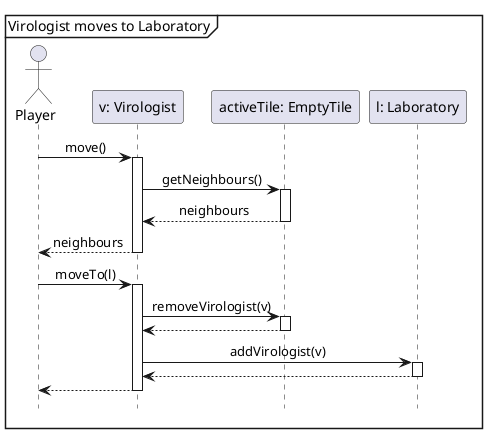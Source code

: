 @startuml
'https://plantuml.com/sequence-diagram
hide footbox
skinparam sequenceMessageAlign center

mainframe Virologist moves to Laboratory

actor Player as p
participant "v: Virologist" as v
participant "activeTile: EmptyTile" as t1
participant "l: Laboratory" as l

p -> v++ : move()
    v -> t1 ++ : getNeighbours()
    return neighbours
return neighbours

p -> v ++: moveTo(l)
    v -> t1 ++ : removeVirologist(v)
    return
    v -> l ++ : addVirologist(v)
    return
return
@enduml